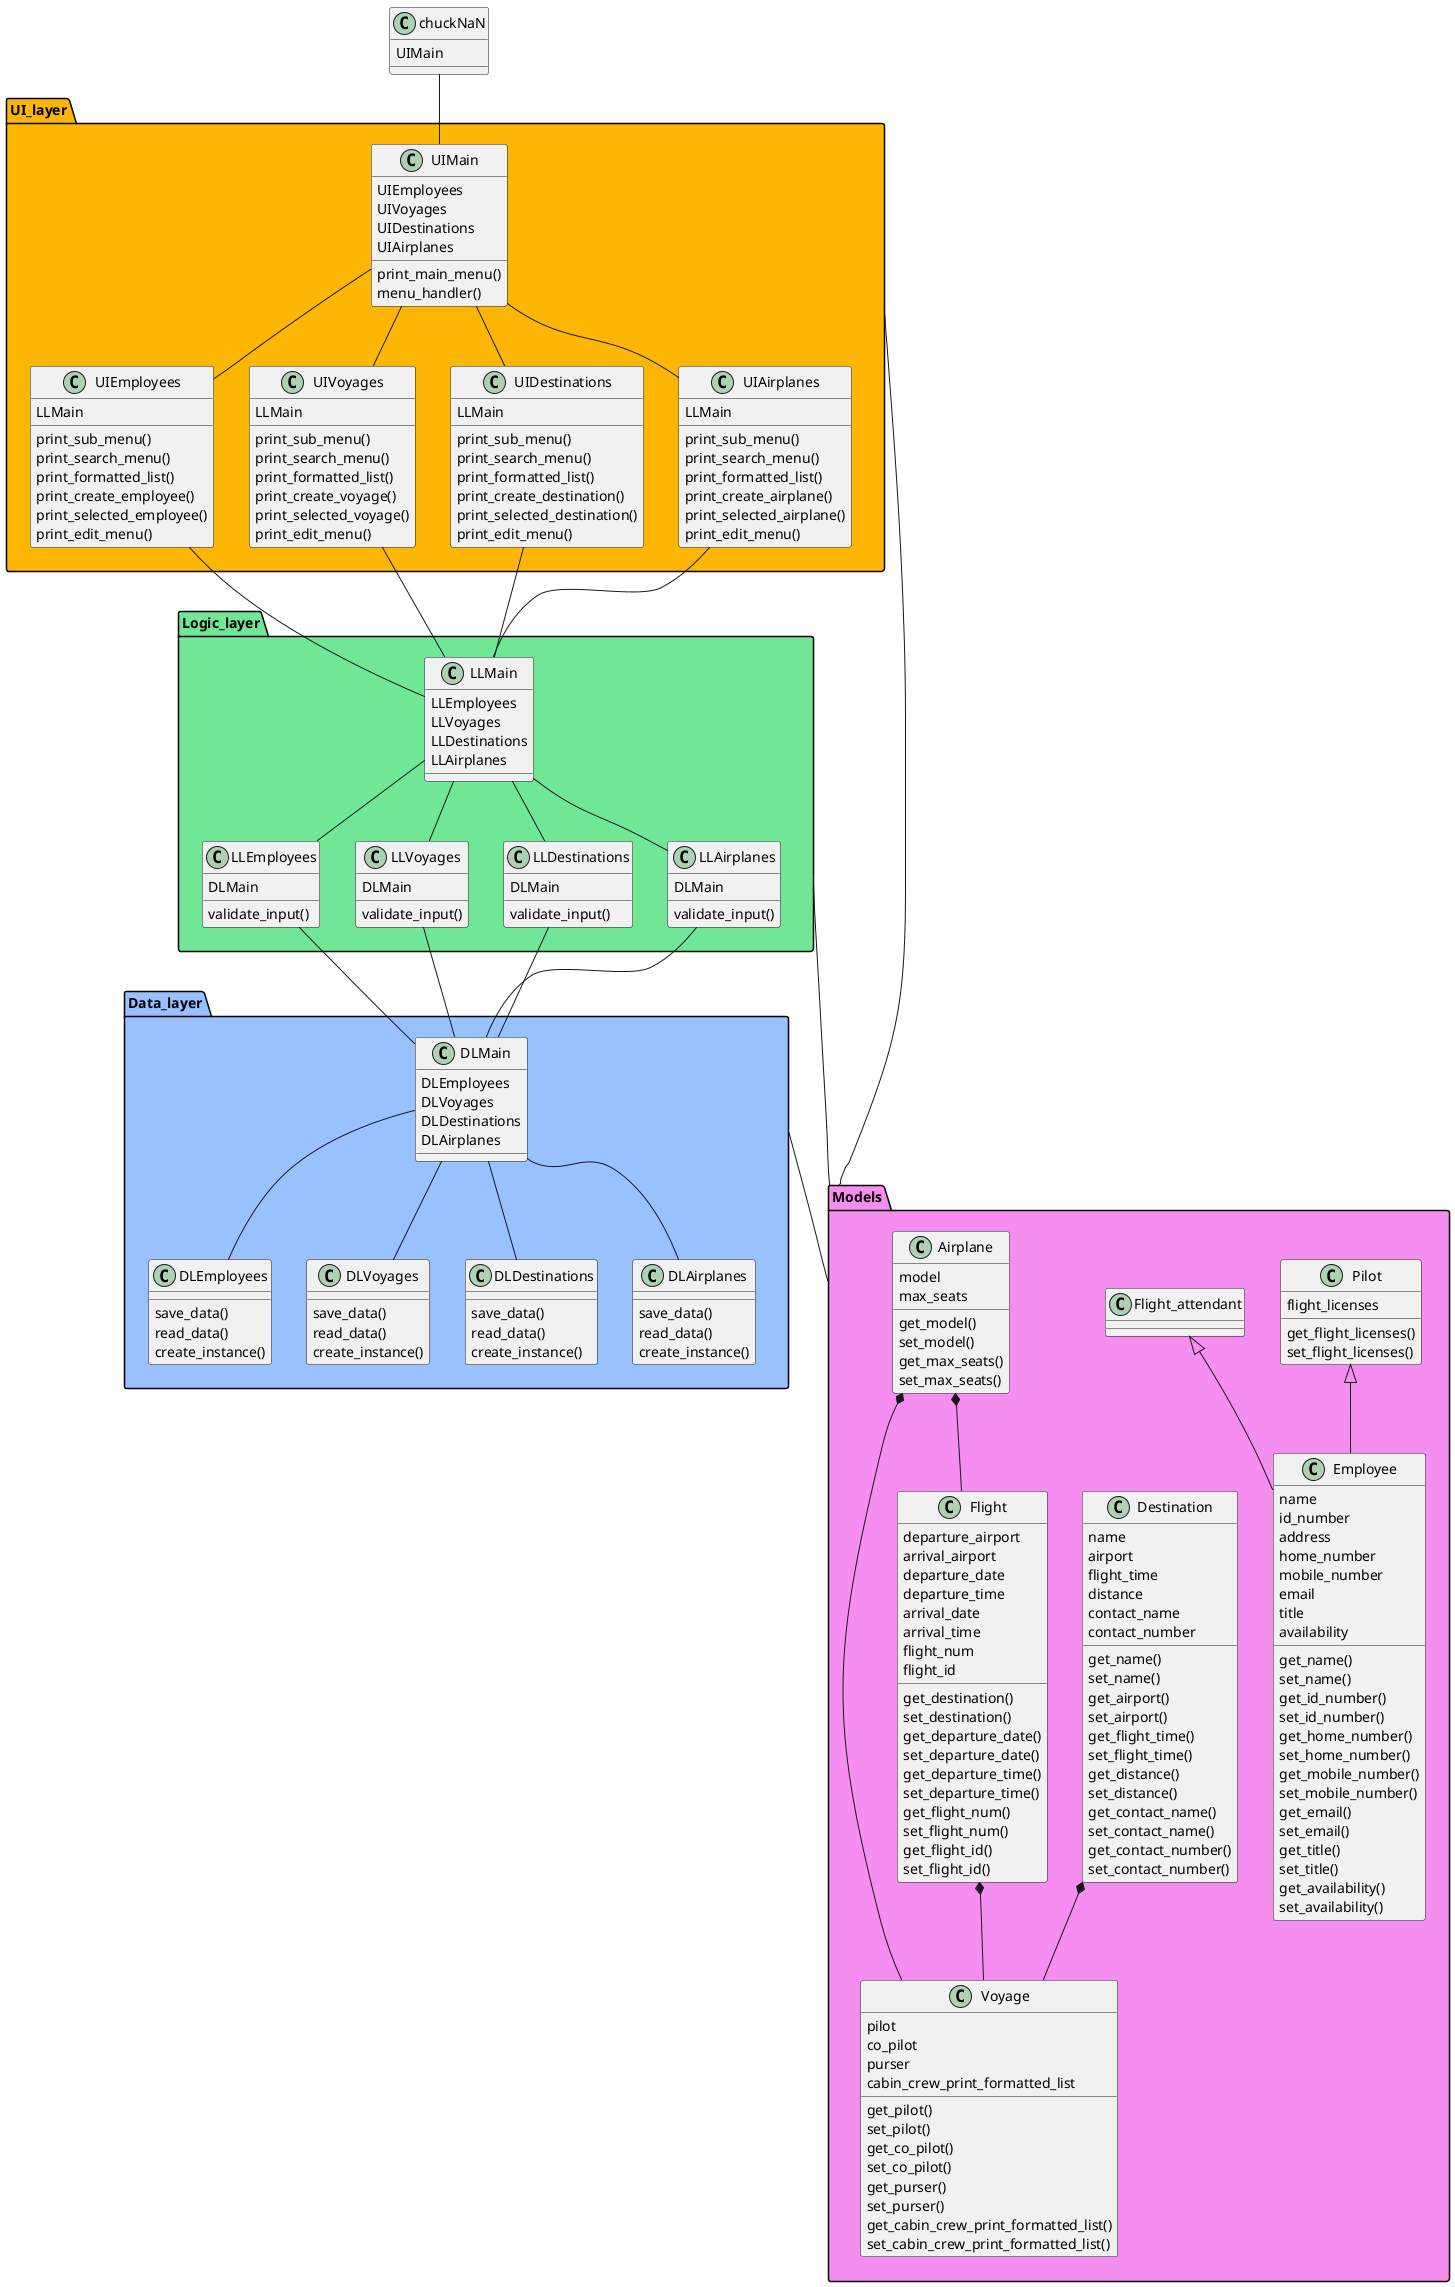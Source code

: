 @startuml NaNAirlines

class chuckNaN{
  UIMain

}

package UI_layer #fcb603 {
 
  chuckNaN -down- UIMain
  class UIMain{
    UIEmployees
    UIVoyages
    UIDestinations
    UIAirplanes
    print_main_menu()
    menu_handler()
  }

  class UIEmployees{
    LLMain
    print_sub_menu()
    print_search_menu()
    print_formatted_list()
    print_create_employee()
    print_selected_employee()
    print_edit_menu()
  }
  class UIVoyages{
    LLMain
    print_sub_menu()
    print_search_menu()
    print_formatted_list()
    print_create_voyage()
    print_selected_voyage()
    print_edit_menu()
  }
  class UIDestinations{
    LLMain
    print_sub_menu()
    print_search_menu()
    print_formatted_list()
    print_create_destination()
    print_selected_destination()
    print_edit_menu()
  }
  class UIAirplanes{
    LLMain
    print_sub_menu()
    print_search_menu()
    print_formatted_list()
    print_create_airplane()
    print_selected_airplane()
    print_edit_menu()
  }
  UIMain -- UIEmployees
  UIMain -- UIVoyages
  UIMain -- UIDestinations
  UIMain -- UIAirplanes
}

package Logic_layer #70e697 {

  class LLMain{
    LLEmployees
    LLVoyages
    LLDestinations
    LLAirplanes


  }

  class LLEmployees{
    DLMain
    validate_input()
    
  }
  class LLVoyages{
    DLMain
    validate_input()
    
  }
  class LLDestinations{
    DLMain
    validate_input()
    
  }
  class LLAirplanes{
    DLMain
    validate_input()
    
  }

  LLMain -- LLEmployees
  LLMain -- LLVoyages
  LLMain -- LLDestinations
  LLMain -- LLAirplanes

}

package Data_layer #99c0ff{

  class DLMain{
    DLEmployees
    DLVoyages
    DLDestinations
    DLAirplanes

  }

  class DLEmployees{
    save_data()
    read_data()
    create_instance()
  }
  class DLVoyages{
    save_data()
    read_data()
    create_instance()
    
  }
  class DLDestinations{
    save_data()
    read_data()
    create_instance()
    
  }
  class DLAirplanes{
    save_data()
    read_data()
    create_instance()
    
  }

  DLMain -- DLEmployees
  DLMain -- DLVoyages
  DLMain -- DLDestinations
  DLMain -- DLAirplanes
  
}

UIEmployees -down- LLMain
UIVoyages -down- LLMain
UIAirplanes -down- LLMain
UIDestinations -down- LLMain

LLEmployees -down- DLMain
LLVoyages -down- DLMain
LLDestinations -down- DLMain
LLAirplanes -down- DLMain






package Models #f58ef0{


class Employee {
  name
  id_number
  address
  home_number
  mobile_number
  email
  title
  availability

  get_name()
  set_name()
  get_id_number()
  set_id_number()
  get_home_number()
  set_home_number()
  get_mobile_number()
  set_mobile_number()
  get_email()
  set_email()
  get_title()
  set_title()
  get_availability()
  set_availability()
}

class Flight_attendant{
}

class Pilot{
  flight_licenses

  get_flight_licenses()
  set_flight_licenses()
}

class Destination{
  name
  airport
  flight_time
  distance
  contact_name
  contact_number

  get_name()
  set_name()
  get_airport()
  set_airport()
  get_flight_time()
  set_flight_time()
  get_distance()
  set_distance()
  get_contact_name()
  set_contact_name()
  get_contact_number()
  set_contact_number()
}

class Voyage{
  pilot
  co_pilot
  purser
  cabin_crew_print_formatted_list

  get_pilot()
  set_pilot()
  get_co_pilot()
  set_co_pilot()
  get_purser()
  set_purser()
  get_cabin_crew_print_formatted_list()
  set_cabin_crew_print_formatted_list()

}

class Flight{
  departure_airport
  arrival_airport
  departure_date
  departure_time
  arrival_date
  arrival_time
  flight_num
  flight_id

  get_destination()
  set_destination()
  get_departure_date()
  set_departure_date()
  get_departure_time()
  set_departure_time()
  get_flight_num()
  set_flight_num()
  get_flight_id()
  set_flight_id()
}

class Airplane{
  model
  max_seats

  get_model()
  set_model()
  get_max_seats()
  set_max_seats()
}

Employee -up-|> Flight_attendant
Employee -up-|> Pilot
Destination *-- Voyage
Airplane *-- Flight
Airplane *-- Voyage
Flight *-- Voyage

}


UI_layer -- Models
Logic_layer -- Models
Data_layer -- Models


@enduml